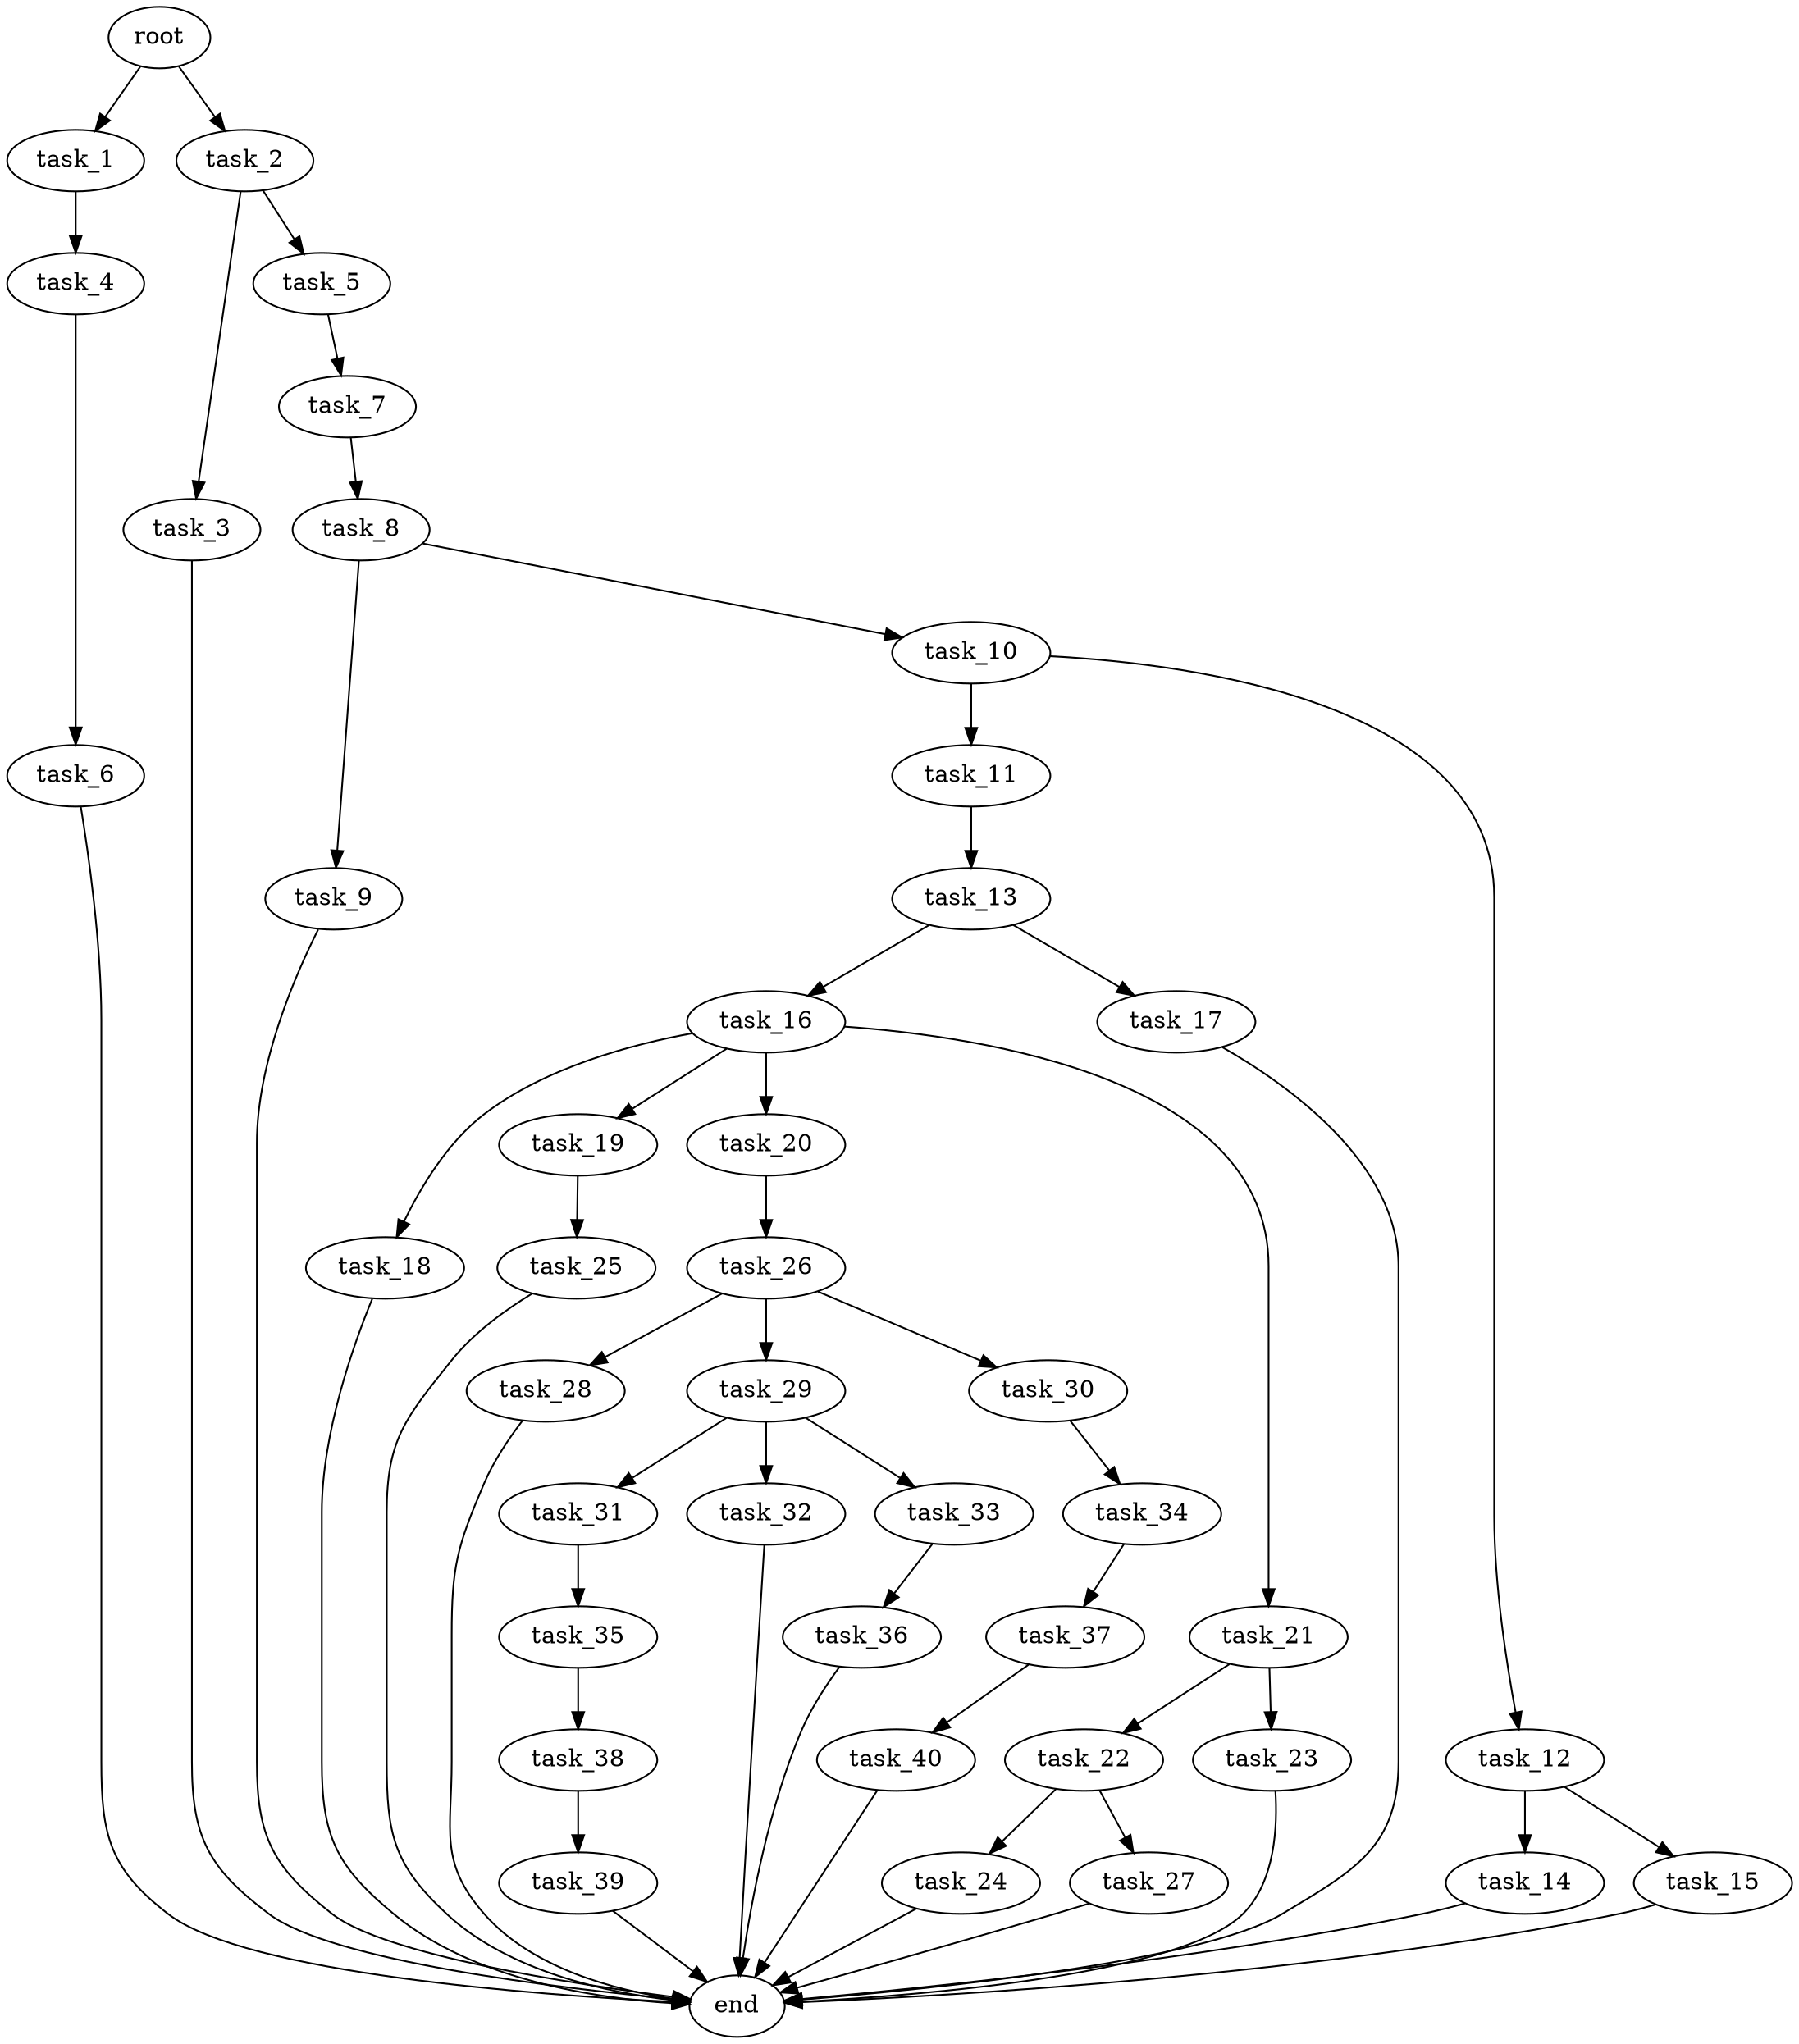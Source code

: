 digraph G {
  root [size="0.000000e+00"];
  task_1 [size="5.727293e+09"];
  task_2 [size="9.253005e+09"];
  task_3 [size="9.368528e+09"];
  task_4 [size="9.170733e+09"];
  task_5 [size="3.064189e+09"];
  task_6 [size="8.762961e+08"];
  task_7 [size="3.417563e+09"];
  task_8 [size="7.604418e+09"];
  task_9 [size="5.959850e+09"];
  task_10 [size="3.231642e+09"];
  task_11 [size="9.399574e+09"];
  task_12 [size="5.757590e+09"];
  task_13 [size="3.971352e+09"];
  task_14 [size="8.442551e+09"];
  task_15 [size="1.818057e+09"];
  task_16 [size="8.534632e+09"];
  task_17 [size="2.396052e+09"];
  task_18 [size="4.532550e+09"];
  task_19 [size="9.808393e+09"];
  task_20 [size="1.367952e+09"];
  task_21 [size="3.680059e+09"];
  task_22 [size="7.174327e+09"];
  task_23 [size="9.873004e+09"];
  task_24 [size="2.657685e+09"];
  task_25 [size="3.848675e+09"];
  task_26 [size="9.331319e+09"];
  task_27 [size="2.859866e+09"];
  task_28 [size="9.976965e+09"];
  task_29 [size="9.536616e+09"];
  task_30 [size="6.507001e+09"];
  task_31 [size="5.835629e+09"];
  task_32 [size="2.478876e+09"];
  task_33 [size="8.972709e+09"];
  task_34 [size="9.409645e+09"];
  task_35 [size="8.165964e+09"];
  task_36 [size="3.010673e+09"];
  task_37 [size="3.168032e+09"];
  task_38 [size="3.090154e+09"];
  task_39 [size="7.184225e+09"];
  task_40 [size="5.593096e+08"];
  end [size="0.000000e+00"];

  root -> task_1 [size="1.000000e-12"];
  root -> task_2 [size="1.000000e-12"];
  task_1 -> task_4 [size="9.170733e+08"];
  task_2 -> task_3 [size="9.368528e+08"];
  task_2 -> task_5 [size="3.064189e+08"];
  task_3 -> end [size="1.000000e-12"];
  task_4 -> task_6 [size="8.762961e+07"];
  task_5 -> task_7 [size="3.417563e+08"];
  task_6 -> end [size="1.000000e-12"];
  task_7 -> task_8 [size="7.604418e+08"];
  task_8 -> task_9 [size="5.959850e+08"];
  task_8 -> task_10 [size="3.231642e+08"];
  task_9 -> end [size="1.000000e-12"];
  task_10 -> task_11 [size="9.399574e+08"];
  task_10 -> task_12 [size="5.757590e+08"];
  task_11 -> task_13 [size="3.971352e+08"];
  task_12 -> task_14 [size="8.442551e+08"];
  task_12 -> task_15 [size="1.818057e+08"];
  task_13 -> task_16 [size="8.534632e+08"];
  task_13 -> task_17 [size="2.396052e+08"];
  task_14 -> end [size="1.000000e-12"];
  task_15 -> end [size="1.000000e-12"];
  task_16 -> task_18 [size="4.532550e+08"];
  task_16 -> task_19 [size="9.808393e+08"];
  task_16 -> task_20 [size="1.367952e+08"];
  task_16 -> task_21 [size="3.680059e+08"];
  task_17 -> end [size="1.000000e-12"];
  task_18 -> end [size="1.000000e-12"];
  task_19 -> task_25 [size="3.848675e+08"];
  task_20 -> task_26 [size="9.331319e+08"];
  task_21 -> task_22 [size="7.174327e+08"];
  task_21 -> task_23 [size="9.873004e+08"];
  task_22 -> task_24 [size="2.657685e+08"];
  task_22 -> task_27 [size="2.859866e+08"];
  task_23 -> end [size="1.000000e-12"];
  task_24 -> end [size="1.000000e-12"];
  task_25 -> end [size="1.000000e-12"];
  task_26 -> task_28 [size="9.976965e+08"];
  task_26 -> task_29 [size="9.536616e+08"];
  task_26 -> task_30 [size="6.507001e+08"];
  task_27 -> end [size="1.000000e-12"];
  task_28 -> end [size="1.000000e-12"];
  task_29 -> task_31 [size="5.835629e+08"];
  task_29 -> task_32 [size="2.478876e+08"];
  task_29 -> task_33 [size="8.972709e+08"];
  task_30 -> task_34 [size="9.409645e+08"];
  task_31 -> task_35 [size="8.165964e+08"];
  task_32 -> end [size="1.000000e-12"];
  task_33 -> task_36 [size="3.010673e+08"];
  task_34 -> task_37 [size="3.168032e+08"];
  task_35 -> task_38 [size="3.090154e+08"];
  task_36 -> end [size="1.000000e-12"];
  task_37 -> task_40 [size="5.593096e+07"];
  task_38 -> task_39 [size="7.184225e+08"];
  task_39 -> end [size="1.000000e-12"];
  task_40 -> end [size="1.000000e-12"];
}
